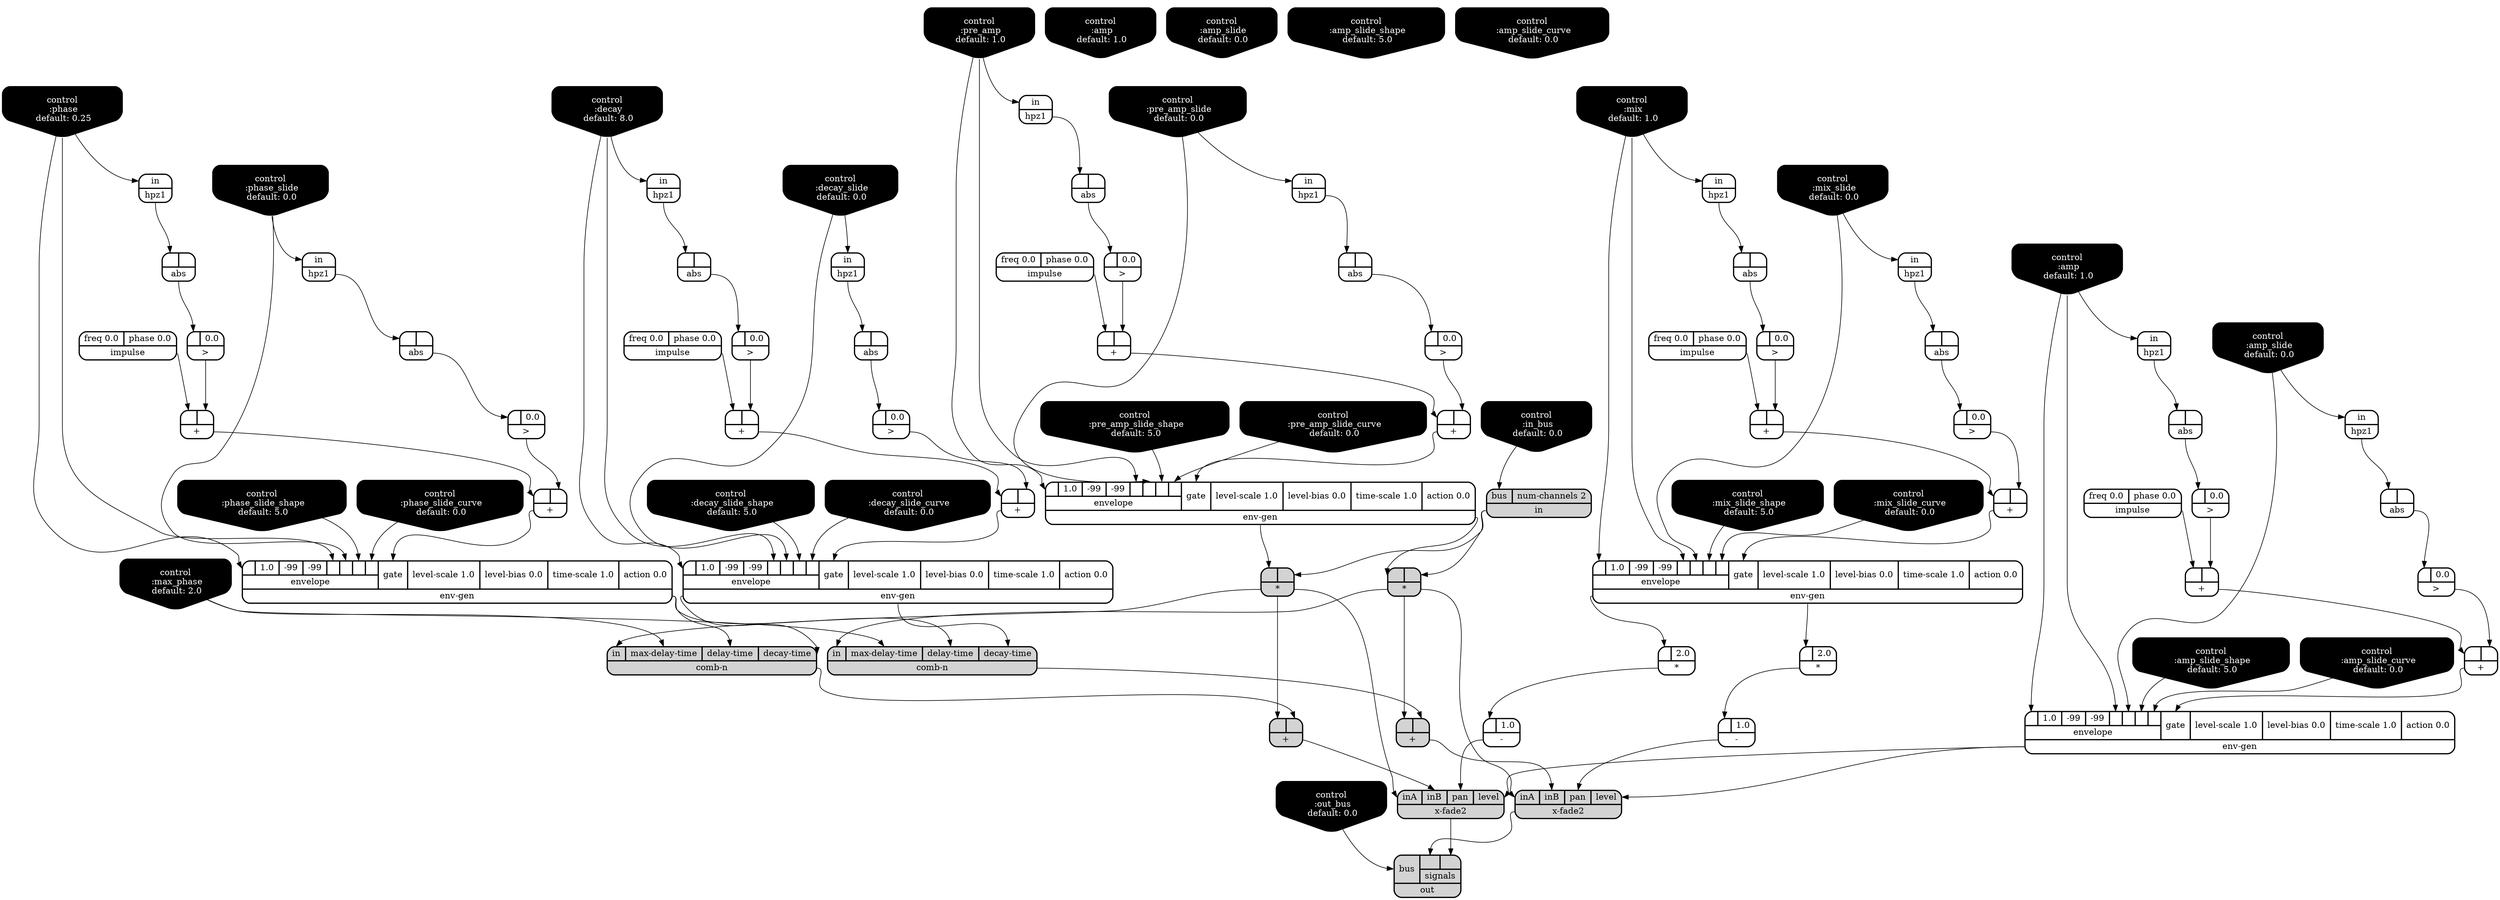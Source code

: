 digraph synthdef {
38 [label = "{{ <a> |<b> } |<__UG_NAME__>* }" style="filled, bold, rounded"  shape=record rankdir=LR];
80 [label = "{{ <a> |<b> 2.0} |<__UG_NAME__>* }" style="bold, rounded" shape=record rankdir=LR];
81 [label = "{{ <a> |<b> } |<__UG_NAME__>* }" style="filled, bold, rounded"  shape=record rankdir=LR];
85 [label = "{{ <a> |<b> 2.0} |<__UG_NAME__>* }" style="bold, rounded" shape=record rankdir=LR];
31 [label = "{{ <a> |<b> } |<__UG_NAME__>+ }" style="bold, rounded" shape=record rankdir=LR];
35 [label = "{{ <a> |<b> } |<__UG_NAME__>+ }" style="bold, rounded" shape=record rankdir=LR];
47 [label = "{{ <a> |<b> } |<__UG_NAME__>+ }" style="bold, rounded" shape=record rankdir=LR];
51 [label = "{{ <a> |<b> } |<__UG_NAME__>+ }" style="bold, rounded" shape=record rankdir=LR];
56 [label = "{{ <a> |<b> } |<__UG_NAME__>+ }" style="bold, rounded" shape=record rankdir=LR];
60 [label = "{{ <a> |<b> } |<__UG_NAME__>+ }" style="bold, rounded" shape=record rankdir=LR];
64 [label = "{{ <a> |<b> } |<__UG_NAME__>+ }" style="bold, rounded" shape=record rankdir=LR];
70 [label = "{{ <a> |<b> } |<__UG_NAME__>+ }" style="bold, rounded" shape=record rankdir=LR];
72 [label = "{{ <a> |<b> } |<__UG_NAME__>+ }" style="bold, rounded" shape=record rankdir=LR];
76 [label = "{{ <a> |<b> } |<__UG_NAME__>+ }" style="bold, rounded" shape=record rankdir=LR];
79 [label = "{{ <a> |<b> } |<__UG_NAME__>+ }" style="filled, bold, rounded"  shape=record rankdir=LR];
84 [label = "{{ <a> |<b> } |<__UG_NAME__>+ }" style="filled, bold, rounded"  shape=record rankdir=LR];
82 [label = "{{ <a> |<b> 1.0} |<__UG_NAME__>- }" style="bold, rounded" shape=record rankdir=LR];
86 [label = "{{ <a> |<b> 1.0} |<__UG_NAME__>- }" style="bold, rounded" shape=record rankdir=LR];
29 [label = "{{ <a> |<b> 0.0} |<__UG_NAME__>\> }" style="bold, rounded" shape=record rankdir=LR];
34 [label = "{{ <a> |<b> 0.0} |<__UG_NAME__>\> }" style="bold, rounded" shape=record rankdir=LR];
46 [label = "{{ <a> |<b> 0.0} |<__UG_NAME__>\> }" style="bold, rounded" shape=record rankdir=LR];
50 [label = "{{ <a> |<b> 0.0} |<__UG_NAME__>\> }" style="bold, rounded" shape=record rankdir=LR];
55 [label = "{{ <a> |<b> 0.0} |<__UG_NAME__>\> }" style="bold, rounded" shape=record rankdir=LR];
59 [label = "{{ <a> |<b> 0.0} |<__UG_NAME__>\> }" style="bold, rounded" shape=record rankdir=LR];
63 [label = "{{ <a> |<b> 0.0} |<__UG_NAME__>\> }" style="bold, rounded" shape=record rankdir=LR];
69 [label = "{{ <a> |<b> 0.0} |<__UG_NAME__>\> }" style="bold, rounded" shape=record rankdir=LR];
71 [label = "{{ <a> |<b> 0.0} |<__UG_NAME__>\> }" style="bold, rounded" shape=record rankdir=LR];
75 [label = "{{ <a> |<b> 0.0} |<__UG_NAME__>\> }" style="bold, rounded" shape=record rankdir=LR];
28 [label = "{{ <a> |<b> } |<__UG_NAME__>abs }" style="bold, rounded" shape=record rankdir=LR];
33 [label = "{{ <a> |<b> } |<__UG_NAME__>abs }" style="bold, rounded" shape=record rankdir=LR];
40 [label = "{{ <a> |<b> } |<__UG_NAME__>abs }" style="bold, rounded" shape=record rankdir=LR];
45 [label = "{{ <a> |<b> } |<__UG_NAME__>abs }" style="bold, rounded" shape=record rankdir=LR];
49 [label = "{{ <a> |<b> } |<__UG_NAME__>abs }" style="bold, rounded" shape=record rankdir=LR];
54 [label = "{{ <a> |<b> } |<__UG_NAME__>abs }" style="bold, rounded" shape=record rankdir=LR];
58 [label = "{{ <a> |<b> } |<__UG_NAME__>abs }" style="bold, rounded" shape=record rankdir=LR];
62 [label = "{{ <a> |<b> } |<__UG_NAME__>abs }" style="bold, rounded" shape=record rankdir=LR];
68 [label = "{{ <a> |<b> } |<__UG_NAME__>abs }" style="bold, rounded" shape=record rankdir=LR];
74 [label = "{{ <a> |<b> } |<__UG_NAME__>abs }" style="bold, rounded" shape=record rankdir=LR];
78 [label = "{{ <in> in|<max____delay____time> max-delay-time|<delay____time> delay-time|<decay____time> decay-time} |<__UG_NAME__>comb-n }" style="filled, bold, rounded"  shape=record rankdir=LR];
83 [label = "{{ <in> in|<max____delay____time> max-delay-time|<delay____time> delay-time|<decay____time> decay-time} |<__UG_NAME__>comb-n }" style="filled, bold, rounded"  shape=record rankdir=LR];
0 [label = "control
 :amp
 default: 1.0" shape=invhouse style="rounded, filled, bold" fillcolor=black fontcolor=white ]; 
1 [label = "control
 :amp_slide
 default: 0.0" shape=invhouse style="rounded, filled, bold" fillcolor=black fontcolor=white ]; 
2 [label = "control
 :amp_slide_shape
 default: 5.0" shape=invhouse style="rounded, filled, bold" fillcolor=black fontcolor=white ]; 
3 [label = "control
 :amp_slide_curve
 default: 0.0" shape=invhouse style="rounded, filled, bold" fillcolor=black fontcolor=white ]; 
4 [label = "control
 :mix
 default: 1.0" shape=invhouse style="rounded, filled, bold" fillcolor=black fontcolor=white ]; 
5 [label = "control
 :mix_slide
 default: 0.0" shape=invhouse style="rounded, filled, bold" fillcolor=black fontcolor=white ]; 
6 [label = "control
 :mix_slide_shape
 default: 5.0" shape=invhouse style="rounded, filled, bold" fillcolor=black fontcolor=white ]; 
7 [label = "control
 :mix_slide_curve
 default: 0.0" shape=invhouse style="rounded, filled, bold" fillcolor=black fontcolor=white ]; 
8 [label = "control
 :pre_amp
 default: 1.0" shape=invhouse style="rounded, filled, bold" fillcolor=black fontcolor=white ]; 
9 [label = "control
 :pre_amp_slide
 default: 0.0" shape=invhouse style="rounded, filled, bold" fillcolor=black fontcolor=white ]; 
10 [label = "control
 :pre_amp_slide_shape
 default: 5.0" shape=invhouse style="rounded, filled, bold" fillcolor=black fontcolor=white ]; 
11 [label = "control
 :pre_amp_slide_curve
 default: 0.0" shape=invhouse style="rounded, filled, bold" fillcolor=black fontcolor=white ]; 
12 [label = "control
 :phase
 default: 0.25" shape=invhouse style="rounded, filled, bold" fillcolor=black fontcolor=white ]; 
13 [label = "control
 :phase_slide
 default: 0.0" shape=invhouse style="rounded, filled, bold" fillcolor=black fontcolor=white ]; 
14 [label = "control
 :phase_slide_shape
 default: 5.0" shape=invhouse style="rounded, filled, bold" fillcolor=black fontcolor=white ]; 
15 [label = "control
 :phase_slide_curve
 default: 0.0" shape=invhouse style="rounded, filled, bold" fillcolor=black fontcolor=white ]; 
16 [label = "control
 :decay
 default: 8.0" shape=invhouse style="rounded, filled, bold" fillcolor=black fontcolor=white ]; 
17 [label = "control
 :decay_slide
 default: 0.0" shape=invhouse style="rounded, filled, bold" fillcolor=black fontcolor=white ]; 
18 [label = "control
 :decay_slide_shape
 default: 5.0" shape=invhouse style="rounded, filled, bold" fillcolor=black fontcolor=white ]; 
19 [label = "control
 :decay_slide_curve
 default: 0.0" shape=invhouse style="rounded, filled, bold" fillcolor=black fontcolor=white ]; 
20 [label = "control
 :max_phase
 default: 2.0" shape=invhouse style="rounded, filled, bold" fillcolor=black fontcolor=white ]; 
21 [label = "control
 :amp
 default: 1.0" shape=invhouse style="rounded, filled, bold" fillcolor=black fontcolor=white ]; 
22 [label = "control
 :amp_slide
 default: 0.0" shape=invhouse style="rounded, filled, bold" fillcolor=black fontcolor=white ]; 
23 [label = "control
 :amp_slide_shape
 default: 5.0" shape=invhouse style="rounded, filled, bold" fillcolor=black fontcolor=white ]; 
24 [label = "control
 :amp_slide_curve
 default: 0.0" shape=invhouse style="rounded, filled, bold" fillcolor=black fontcolor=white ]; 
25 [label = "control
 :in_bus
 default: 0.0" shape=invhouse style="rounded, filled, bold" fillcolor=black fontcolor=white ]; 
26 [label = "control
 :out_bus
 default: 0.0" shape=invhouse style="rounded, filled, bold" fillcolor=black fontcolor=white ]; 
36 [label = "{{ {{<envelope___control___0>|1.0|-99|-99|<envelope___control___4>|<envelope___control___5>|<envelope___control___6>|<envelope___control___7>}|envelope}|<gate> gate|<level____scale> level-scale 1.0|<level____bias> level-bias 0.0|<time____scale> time-scale 1.0|<action> action 0.0} |<__UG_NAME__>env-gen }" style="bold, rounded" shape=record rankdir=LR];
65 [label = "{{ {{<envelope___control___0>|1.0|-99|-99|<envelope___control___4>|<envelope___control___5>|<envelope___control___6>|<envelope___control___7>}|envelope}|<gate> gate|<level____scale> level-scale 1.0|<level____bias> level-bias 0.0|<time____scale> time-scale 1.0|<action> action 0.0} |<__UG_NAME__>env-gen }" style="bold, rounded" shape=record rankdir=LR];
73 [label = "{{ {{<envelope___control___0>|1.0|-99|-99|<envelope___control___4>|<envelope___control___5>|<envelope___control___6>|<envelope___control___7>}|envelope}|<gate> gate|<level____scale> level-scale 1.0|<level____bias> level-bias 0.0|<time____scale> time-scale 1.0|<action> action 0.0} |<__UG_NAME__>env-gen }" style="bold, rounded" shape=record rankdir=LR];
77 [label = "{{ {{<envelope___control___0>|1.0|-99|-99|<envelope___control___4>|<envelope___control___5>|<envelope___control___6>|<envelope___control___7>}|envelope}|<gate> gate|<level____scale> level-scale 1.0|<level____bias> level-bias 0.0|<time____scale> time-scale 1.0|<action> action 0.0} |<__UG_NAME__>env-gen }" style="bold, rounded" shape=record rankdir=LR];
87 [label = "{{ {{<envelope___control___0>|1.0|-99|-99|<envelope___control___4>|<envelope___control___5>|<envelope___control___6>|<envelope___control___7>}|envelope}|<gate> gate|<level____scale> level-scale 1.0|<level____bias> level-bias 0.0|<time____scale> time-scale 1.0|<action> action 0.0} |<__UG_NAME__>env-gen }" style="bold, rounded" shape=record rankdir=LR];
27 [label = "{{ <in> in} |<__UG_NAME__>hpz1 }" style="bold, rounded" shape=record rankdir=LR];
32 [label = "{{ <in> in} |<__UG_NAME__>hpz1 }" style="bold, rounded" shape=record rankdir=LR];
39 [label = "{{ <in> in} |<__UG_NAME__>hpz1 }" style="bold, rounded" shape=record rankdir=LR];
41 [label = "{{ <in> in} |<__UG_NAME__>hpz1 }" style="bold, rounded" shape=record rankdir=LR];
42 [label = "{{ <in> in} |<__UG_NAME__>hpz1 }" style="bold, rounded" shape=record rankdir=LR];
44 [label = "{{ <in> in} |<__UG_NAME__>hpz1 }" style="bold, rounded" shape=record rankdir=LR];
48 [label = "{{ <in> in} |<__UG_NAME__>hpz1 }" style="bold, rounded" shape=record rankdir=LR];
53 [label = "{{ <in> in} |<__UG_NAME__>hpz1 }" style="bold, rounded" shape=record rankdir=LR];
61 [label = "{{ <in> in} |<__UG_NAME__>hpz1 }" style="bold, rounded" shape=record rankdir=LR];
67 [label = "{{ <in> in} |<__UG_NAME__>hpz1 }" style="bold, rounded" shape=record rankdir=LR];
30 [label = "{{ <freq> freq 0.0|<phase> phase 0.0} |<__UG_NAME__>impulse }" style="bold, rounded" shape=record rankdir=LR];
43 [label = "{{ <freq> freq 0.0|<phase> phase 0.0} |<__UG_NAME__>impulse }" style="bold, rounded" shape=record rankdir=LR];
52 [label = "{{ <freq> freq 0.0|<phase> phase 0.0} |<__UG_NAME__>impulse }" style="bold, rounded" shape=record rankdir=LR];
57 [label = "{{ <freq> freq 0.0|<phase> phase 0.0} |<__UG_NAME__>impulse }" style="bold, rounded" shape=record rankdir=LR];
66 [label = "{{ <freq> freq 0.0|<phase> phase 0.0} |<__UG_NAME__>impulse }" style="bold, rounded" shape=record rankdir=LR];
37 [label = "{{ <bus> bus|<num____channels> num-channels 2} |<__UG_NAME__>in }" style="filled, bold, rounded"  shape=record rankdir=LR];
90 [label = "{{ <bus> bus|{{<signals___x____fade2___0>|<signals___x____fade2___1>}|signals}} |<__UG_NAME__>out }" style="filled, bold, rounded"  shape=record rankdir=LR];
88 [label = "{{ <ina> inA|<inb> inB|<pan> pan|<level> level} |<__UG_NAME__>x-fade2 }" style="filled, bold, rounded"  shape=record rankdir=LR];
89 [label = "{{ <ina> inA|<inb> inB|<pan> pan|<level> level} |<__UG_NAME__>x-fade2 }" style="filled, bold, rounded"  shape=record rankdir=LR];

37:__UG_NAME__ -> 38:b ;
36:__UG_NAME__ -> 38:a ;
65:__UG_NAME__ -> 80:a ;
37:__UG_NAME__ -> 81:b ;
36:__UG_NAME__ -> 81:a ;
65:__UG_NAME__ -> 85:a ;
29:__UG_NAME__ -> 31:b ;
30:__UG_NAME__ -> 31:a ;
34:__UG_NAME__ -> 35:b ;
31:__UG_NAME__ -> 35:a ;
46:__UG_NAME__ -> 47:b ;
43:__UG_NAME__ -> 47:a ;
50:__UG_NAME__ -> 51:b ;
47:__UG_NAME__ -> 51:a ;
55:__UG_NAME__ -> 56:b ;
52:__UG_NAME__ -> 56:a ;
59:__UG_NAME__ -> 60:b ;
57:__UG_NAME__ -> 60:a ;
63:__UG_NAME__ -> 64:b ;
60:__UG_NAME__ -> 64:a ;
69:__UG_NAME__ -> 70:b ;
66:__UG_NAME__ -> 70:a ;
71:__UG_NAME__ -> 72:b ;
70:__UG_NAME__ -> 72:a ;
75:__UG_NAME__ -> 76:b ;
56:__UG_NAME__ -> 76:a ;
78:__UG_NAME__ -> 79:b ;
38:__UG_NAME__ -> 79:a ;
83:__UG_NAME__ -> 84:b ;
81:__UG_NAME__ -> 84:a ;
80:__UG_NAME__ -> 82:a ;
85:__UG_NAME__ -> 86:a ;
28:__UG_NAME__ -> 29:a ;
33:__UG_NAME__ -> 34:a ;
45:__UG_NAME__ -> 46:a ;
49:__UG_NAME__ -> 50:a ;
54:__UG_NAME__ -> 55:a ;
58:__UG_NAME__ -> 59:a ;
62:__UG_NAME__ -> 63:a ;
68:__UG_NAME__ -> 69:a ;
40:__UG_NAME__ -> 71:a ;
74:__UG_NAME__ -> 75:a ;
27:__UG_NAME__ -> 28:a ;
32:__UG_NAME__ -> 33:a ;
39:__UG_NAME__ -> 40:a ;
44:__UG_NAME__ -> 45:a ;
48:__UG_NAME__ -> 49:a ;
53:__UG_NAME__ -> 54:a ;
42:__UG_NAME__ -> 58:a ;
61:__UG_NAME__ -> 62:a ;
67:__UG_NAME__ -> 68:a ;
41:__UG_NAME__ -> 74:a ;
77:__UG_NAME__ -> 78:decay____time ;
73:__UG_NAME__ -> 78:delay____time ;
20:__UG_NAME__ -> 78:max____delay____time ;
38:__UG_NAME__ -> 78:in ;
77:__UG_NAME__ -> 83:decay____time ;
73:__UG_NAME__ -> 83:delay____time ;
20:__UG_NAME__ -> 83:max____delay____time ;
81:__UG_NAME__ -> 83:in ;
35:__UG_NAME__ -> 36:gate ;
8:__UG_NAME__ -> 36:envelope___control___0 ;
8:__UG_NAME__ -> 36:envelope___control___4 ;
9:__UG_NAME__ -> 36:envelope___control___5 ;
10:__UG_NAME__ -> 36:envelope___control___6 ;
11:__UG_NAME__ -> 36:envelope___control___7 ;
64:__UG_NAME__ -> 65:gate ;
4:__UG_NAME__ -> 65:envelope___control___0 ;
4:__UG_NAME__ -> 65:envelope___control___4 ;
5:__UG_NAME__ -> 65:envelope___control___5 ;
6:__UG_NAME__ -> 65:envelope___control___6 ;
7:__UG_NAME__ -> 65:envelope___control___7 ;
72:__UG_NAME__ -> 73:gate ;
12:__UG_NAME__ -> 73:envelope___control___0 ;
12:__UG_NAME__ -> 73:envelope___control___4 ;
13:__UG_NAME__ -> 73:envelope___control___5 ;
14:__UG_NAME__ -> 73:envelope___control___6 ;
15:__UG_NAME__ -> 73:envelope___control___7 ;
76:__UG_NAME__ -> 77:gate ;
16:__UG_NAME__ -> 77:envelope___control___0 ;
16:__UG_NAME__ -> 77:envelope___control___4 ;
17:__UG_NAME__ -> 77:envelope___control___5 ;
18:__UG_NAME__ -> 77:envelope___control___6 ;
19:__UG_NAME__ -> 77:envelope___control___7 ;
51:__UG_NAME__ -> 87:gate ;
0:__UG_NAME__ -> 87:envelope___control___0 ;
0:__UG_NAME__ -> 87:envelope___control___4 ;
1:__UG_NAME__ -> 87:envelope___control___5 ;
2:__UG_NAME__ -> 87:envelope___control___6 ;
3:__UG_NAME__ -> 87:envelope___control___7 ;
8:__UG_NAME__ -> 27:in ;
9:__UG_NAME__ -> 32:in ;
13:__UG_NAME__ -> 39:in ;
17:__UG_NAME__ -> 41:in ;
4:__UG_NAME__ -> 42:in ;
0:__UG_NAME__ -> 44:in ;
1:__UG_NAME__ -> 48:in ;
16:__UG_NAME__ -> 53:in ;
5:__UG_NAME__ -> 61:in ;
12:__UG_NAME__ -> 67:in ;
25:__UG_NAME__ -> 37:bus ;
88:__UG_NAME__ -> 90:signals___x____fade2___0 ;
89:__UG_NAME__ -> 90:signals___x____fade2___1 ;
26:__UG_NAME__ -> 90:bus ;
87:__UG_NAME__ -> 88:level ;
86:__UG_NAME__ -> 88:pan ;
84:__UG_NAME__ -> 88:inb ;
81:__UG_NAME__ -> 88:ina ;
87:__UG_NAME__ -> 89:level ;
82:__UG_NAME__ -> 89:pan ;
79:__UG_NAME__ -> 89:inb ;
38:__UG_NAME__ -> 89:ina ;

}